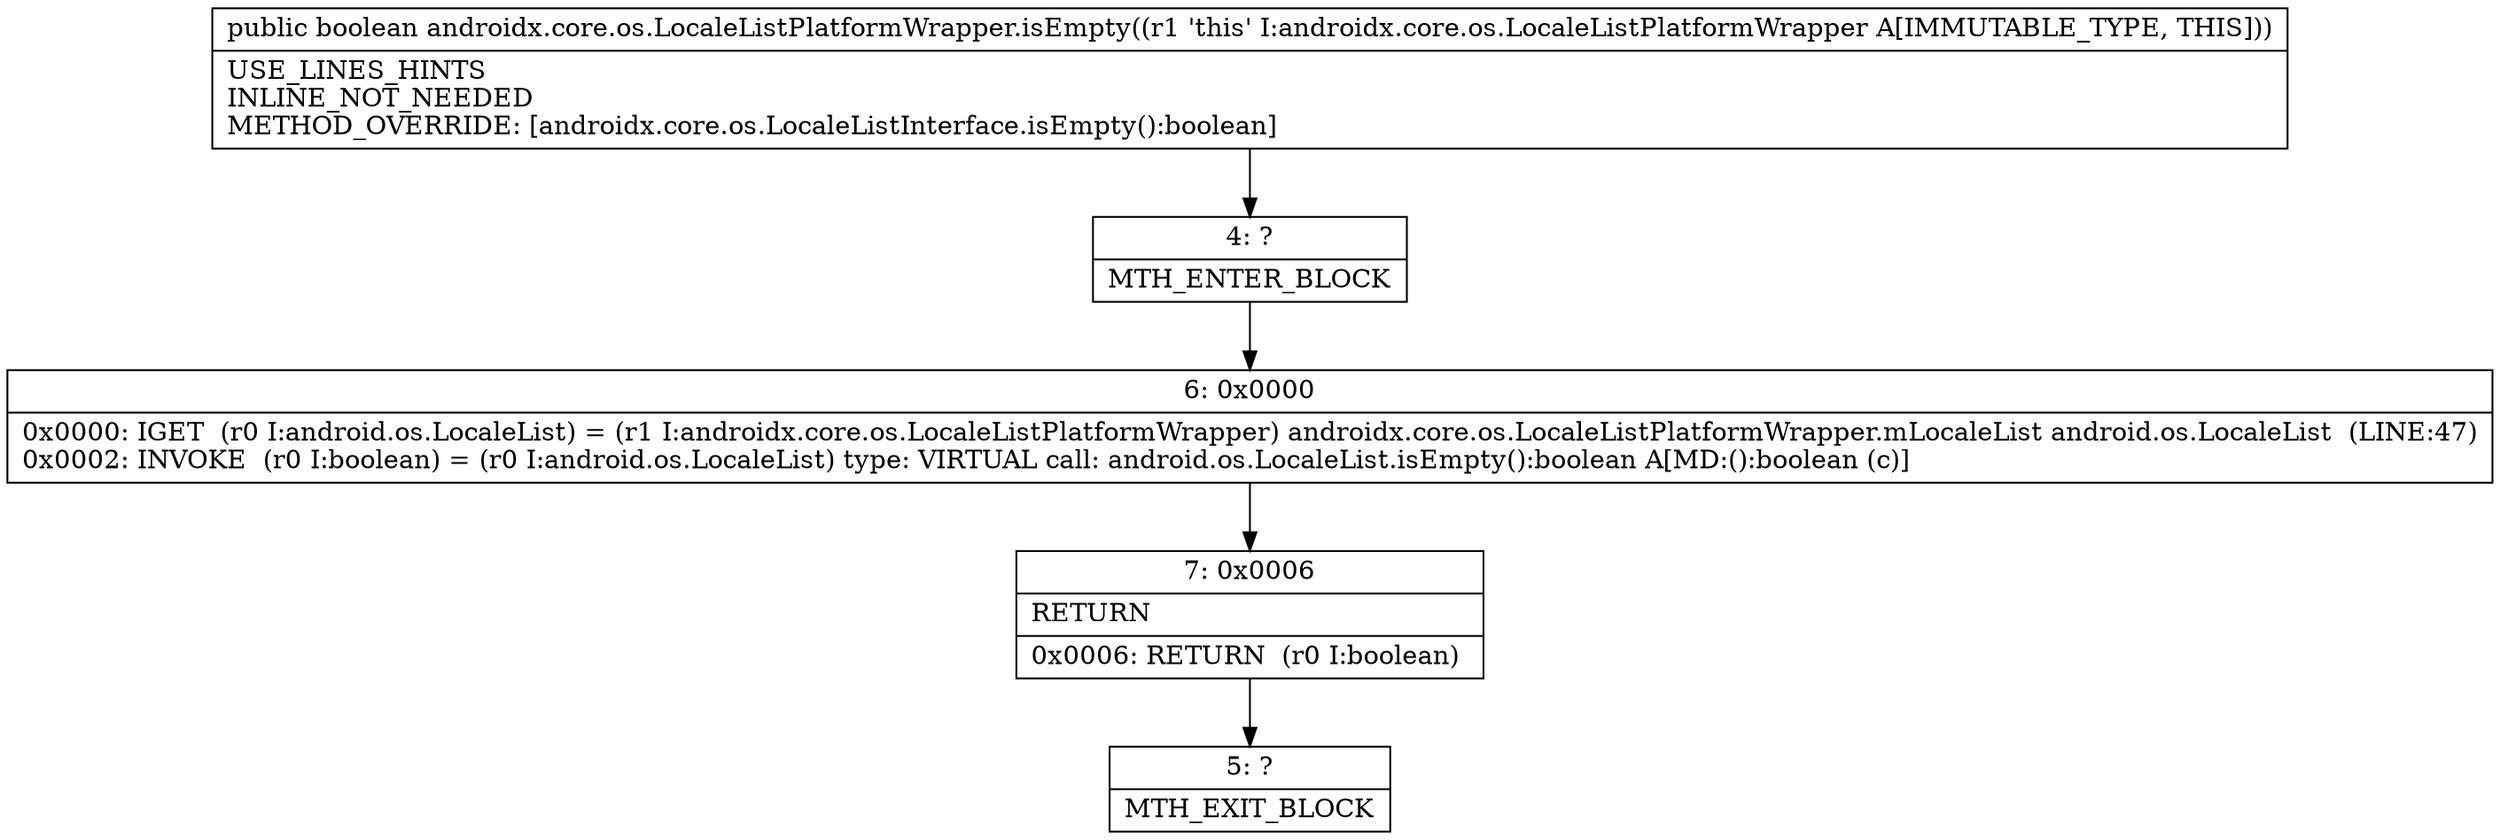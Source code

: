 digraph "CFG forandroidx.core.os.LocaleListPlatformWrapper.isEmpty()Z" {
Node_4 [shape=record,label="{4\:\ ?|MTH_ENTER_BLOCK\l}"];
Node_6 [shape=record,label="{6\:\ 0x0000|0x0000: IGET  (r0 I:android.os.LocaleList) = (r1 I:androidx.core.os.LocaleListPlatformWrapper) androidx.core.os.LocaleListPlatformWrapper.mLocaleList android.os.LocaleList  (LINE:47)\l0x0002: INVOKE  (r0 I:boolean) = (r0 I:android.os.LocaleList) type: VIRTUAL call: android.os.LocaleList.isEmpty():boolean A[MD:():boolean (c)]\l}"];
Node_7 [shape=record,label="{7\:\ 0x0006|RETURN\l|0x0006: RETURN  (r0 I:boolean) \l}"];
Node_5 [shape=record,label="{5\:\ ?|MTH_EXIT_BLOCK\l}"];
MethodNode[shape=record,label="{public boolean androidx.core.os.LocaleListPlatformWrapper.isEmpty((r1 'this' I:androidx.core.os.LocaleListPlatformWrapper A[IMMUTABLE_TYPE, THIS]))  | USE_LINES_HINTS\lINLINE_NOT_NEEDED\lMETHOD_OVERRIDE: [androidx.core.os.LocaleListInterface.isEmpty():boolean]\l}"];
MethodNode -> Node_4;Node_4 -> Node_6;
Node_6 -> Node_7;
Node_7 -> Node_5;
}


